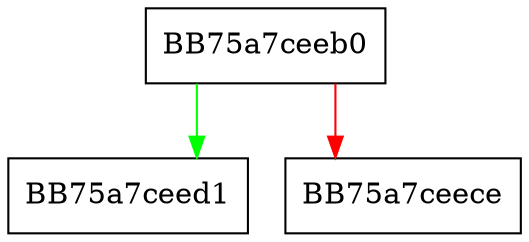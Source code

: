 digraph match_backstep {
  node [shape="box"];
  graph [splines=ortho];
  BB75a7ceeb0 -> BB75a7ceed1 [color="green"];
  BB75a7ceeb0 -> BB75a7ceece [color="red"];
}